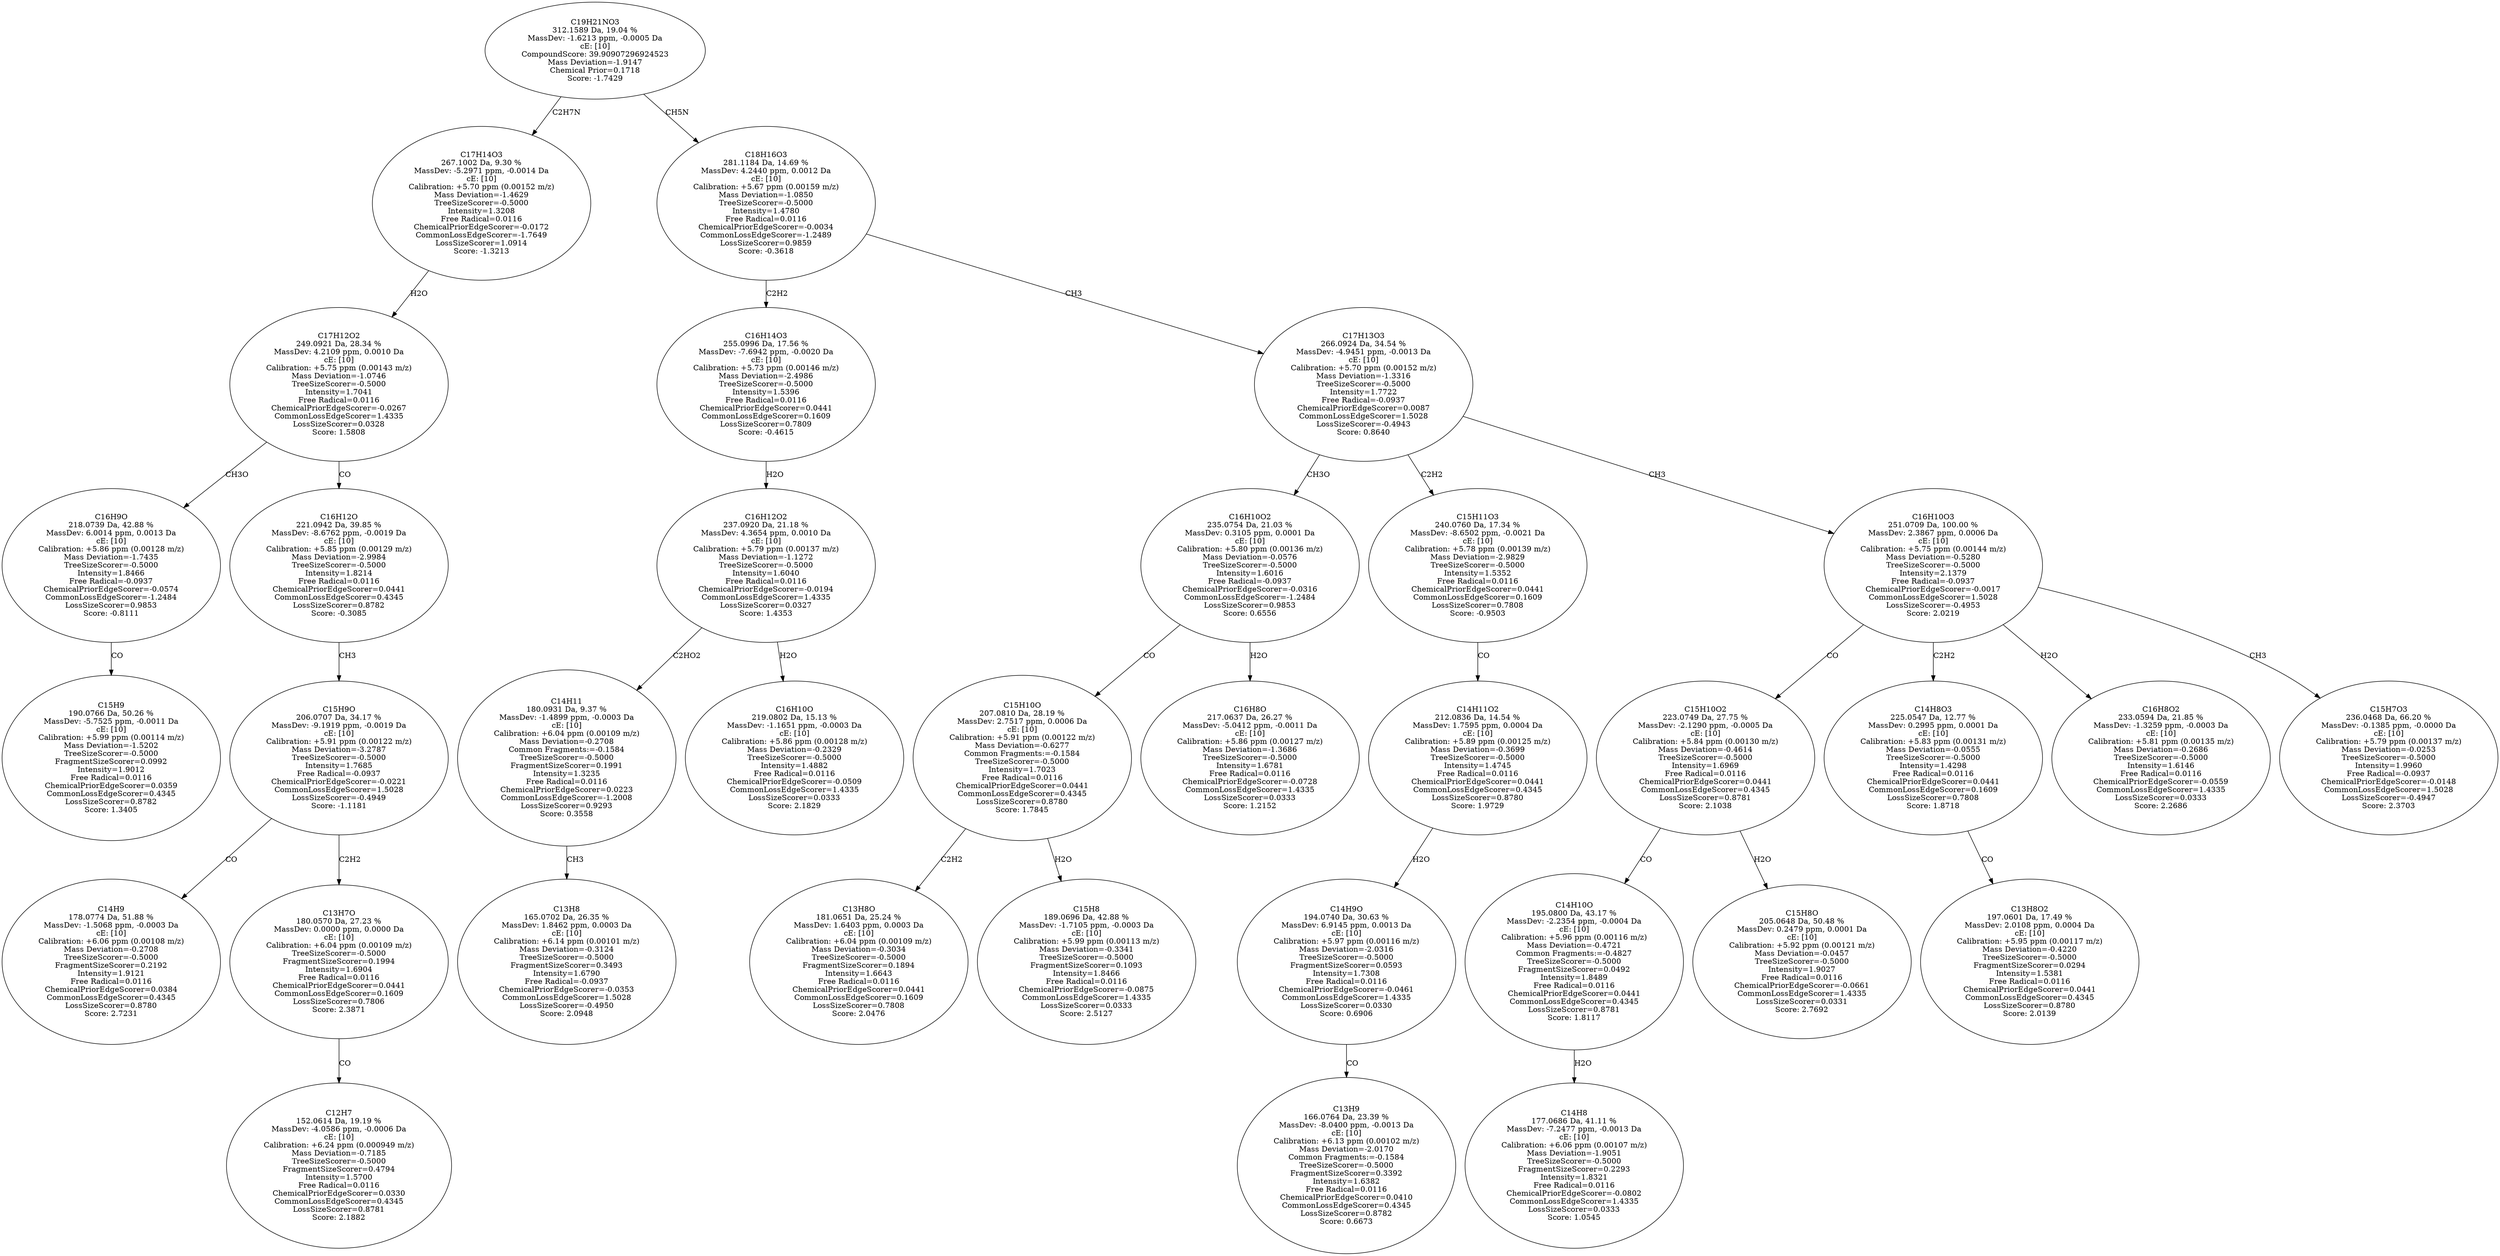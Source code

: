 strict digraph {
v1 [label="C15H9\n190.0766 Da, 50.26 %\nMassDev: -5.7525 ppm, -0.0011 Da\ncE: [10]\nCalibration: +5.99 ppm (0.00114 m/z)\nMass Deviation=-1.5202\nTreeSizeScorer=-0.5000\nFragmentSizeScorer=0.0992\nIntensity=1.9012\nFree Radical=0.0116\nChemicalPriorEdgeScorer=0.0359\nCommonLossEdgeScorer=0.4345\nLossSizeScorer=0.8782\nScore: 1.3405"];
v2 [label="C16H9O\n218.0739 Da, 42.88 %\nMassDev: 6.0014 ppm, 0.0013 Da\ncE: [10]\nCalibration: +5.86 ppm (0.00128 m/z)\nMass Deviation=-1.7435\nTreeSizeScorer=-0.5000\nIntensity=1.8466\nFree Radical=-0.0937\nChemicalPriorEdgeScorer=-0.0574\nCommonLossEdgeScorer=-1.2484\nLossSizeScorer=0.9853\nScore: -0.8111"];
v3 [label="C14H9\n178.0774 Da, 51.88 %\nMassDev: -1.5068 ppm, -0.0003 Da\ncE: [10]\nCalibration: +6.06 ppm (0.00108 m/z)\nMass Deviation=-0.2708\nTreeSizeScorer=-0.5000\nFragmentSizeScorer=0.2192\nIntensity=1.9121\nFree Radical=0.0116\nChemicalPriorEdgeScorer=0.0384\nCommonLossEdgeScorer=0.4345\nLossSizeScorer=0.8780\nScore: 2.7231"];
v4 [label="C12H7\n152.0614 Da, 19.19 %\nMassDev: -4.0586 ppm, -0.0006 Da\ncE: [10]\nCalibration: +6.24 ppm (0.000949 m/z)\nMass Deviation=-0.7185\nTreeSizeScorer=-0.5000\nFragmentSizeScorer=0.4794\nIntensity=1.5700\nFree Radical=0.0116\nChemicalPriorEdgeScorer=0.0330\nCommonLossEdgeScorer=0.4345\nLossSizeScorer=0.8781\nScore: 2.1882"];
v5 [label="C13H7O\n180.0570 Da, 27.23 %\nMassDev: 0.0000 ppm, 0.0000 Da\ncE: [10]\nCalibration: +6.04 ppm (0.00109 m/z)\nTreeSizeScorer=-0.5000\nFragmentSizeScorer=0.1994\nIntensity=1.6904\nFree Radical=0.0116\nChemicalPriorEdgeScorer=0.0441\nCommonLossEdgeScorer=0.1609\nLossSizeScorer=0.7806\nScore: 2.3871"];
v6 [label="C15H9O\n206.0707 Da, 34.17 %\nMassDev: -9.1919 ppm, -0.0019 Da\ncE: [10]\nCalibration: +5.91 ppm (0.00122 m/z)\nMass Deviation=-3.2787\nTreeSizeScorer=-0.5000\nIntensity=1.7685\nFree Radical=-0.0937\nChemicalPriorEdgeScorer=-0.0221\nCommonLossEdgeScorer=1.5028\nLossSizeScorer=-0.4949\nScore: -1.1181"];
v7 [label="C16H12O\n221.0942 Da, 39.85 %\nMassDev: -8.6762 ppm, -0.0019 Da\ncE: [10]\nCalibration: +5.85 ppm (0.00129 m/z)\nMass Deviation=-2.9984\nTreeSizeScorer=-0.5000\nIntensity=1.8214\nFree Radical=0.0116\nChemicalPriorEdgeScorer=0.0441\nCommonLossEdgeScorer=0.4345\nLossSizeScorer=0.8782\nScore: -0.3085"];
v8 [label="C17H12O2\n249.0921 Da, 28.34 %\nMassDev: 4.2109 ppm, 0.0010 Da\ncE: [10]\nCalibration: +5.75 ppm (0.00143 m/z)\nMass Deviation=-1.0746\nTreeSizeScorer=-0.5000\nIntensity=1.7041\nFree Radical=0.0116\nChemicalPriorEdgeScorer=-0.0267\nCommonLossEdgeScorer=1.4335\nLossSizeScorer=0.0328\nScore: 1.5808"];
v9 [label="C17H14O3\n267.1002 Da, 9.30 %\nMassDev: -5.2971 ppm, -0.0014 Da\ncE: [10]\nCalibration: +5.70 ppm (0.00152 m/z)\nMass Deviation=-1.4629\nTreeSizeScorer=-0.5000\nIntensity=1.3208\nFree Radical=0.0116\nChemicalPriorEdgeScorer=-0.0172\nCommonLossEdgeScorer=-1.7649\nLossSizeScorer=1.0914\nScore: -1.3213"];
v10 [label="C13H8\n165.0702 Da, 26.35 %\nMassDev: 1.8462 ppm, 0.0003 Da\ncE: [10]\nCalibration: +6.14 ppm (0.00101 m/z)\nMass Deviation=-0.3124\nTreeSizeScorer=-0.5000\nFragmentSizeScorer=0.3493\nIntensity=1.6790\nFree Radical=-0.0937\nChemicalPriorEdgeScorer=-0.0353\nCommonLossEdgeScorer=1.5028\nLossSizeScorer=-0.4950\nScore: 2.0948"];
v11 [label="C14H11\n180.0931 Da, 9.37 %\nMassDev: -1.4899 ppm, -0.0003 Da\ncE: [10]\nCalibration: +6.04 ppm (0.00109 m/z)\nMass Deviation=-0.2708\nCommon Fragments:=-0.1584\nTreeSizeScorer=-0.5000\nFragmentSizeScorer=0.1991\nIntensity=1.3235\nFree Radical=0.0116\nChemicalPriorEdgeScorer=0.0223\nCommonLossEdgeScorer=-1.2008\nLossSizeScorer=0.9293\nScore: 0.3558"];
v12 [label="C16H10O\n219.0802 Da, 15.13 %\nMassDev: -1.1651 ppm, -0.0003 Da\ncE: [10]\nCalibration: +5.86 ppm (0.00128 m/z)\nMass Deviation=-0.2329\nTreeSizeScorer=-0.5000\nIntensity=1.4882\nFree Radical=0.0116\nChemicalPriorEdgeScorer=-0.0509\nCommonLossEdgeScorer=1.4335\nLossSizeScorer=0.0333\nScore: 2.1829"];
v13 [label="C16H12O2\n237.0920 Da, 21.18 %\nMassDev: 4.3654 ppm, 0.0010 Da\ncE: [10]\nCalibration: +5.79 ppm (0.00137 m/z)\nMass Deviation=-1.1272\nTreeSizeScorer=-0.5000\nIntensity=1.6040\nFree Radical=0.0116\nChemicalPriorEdgeScorer=-0.0194\nCommonLossEdgeScorer=1.4335\nLossSizeScorer=0.0327\nScore: 1.4353"];
v14 [label="C16H14O3\n255.0996 Da, 17.56 %\nMassDev: -7.6942 ppm, -0.0020 Da\ncE: [10]\nCalibration: +5.73 ppm (0.00146 m/z)\nMass Deviation=-2.4986\nTreeSizeScorer=-0.5000\nIntensity=1.5396\nFree Radical=0.0116\nChemicalPriorEdgeScorer=0.0441\nCommonLossEdgeScorer=0.1609\nLossSizeScorer=0.7809\nScore: -0.4615"];
v15 [label="C13H8O\n181.0651 Da, 25.24 %\nMassDev: 1.6403 ppm, 0.0003 Da\ncE: [10]\nCalibration: +6.04 ppm (0.00109 m/z)\nMass Deviation=-0.3034\nTreeSizeScorer=-0.5000\nFragmentSizeScorer=0.1894\nIntensity=1.6643\nFree Radical=0.0116\nChemicalPriorEdgeScorer=0.0441\nCommonLossEdgeScorer=0.1609\nLossSizeScorer=0.7808\nScore: 2.0476"];
v16 [label="C15H8\n189.0696 Da, 42.88 %\nMassDev: -1.7105 ppm, -0.0003 Da\ncE: [10]\nCalibration: +5.99 ppm (0.00113 m/z)\nMass Deviation=-0.3341\nTreeSizeScorer=-0.5000\nFragmentSizeScorer=0.1093\nIntensity=1.8466\nFree Radical=0.0116\nChemicalPriorEdgeScorer=-0.0875\nCommonLossEdgeScorer=1.4335\nLossSizeScorer=0.0333\nScore: 2.5127"];
v17 [label="C15H10O\n207.0810 Da, 28.19 %\nMassDev: 2.7517 ppm, 0.0006 Da\ncE: [10]\nCalibration: +5.91 ppm (0.00122 m/z)\nMass Deviation=-0.6277\nCommon Fragments:=-0.1584\nTreeSizeScorer=-0.5000\nIntensity=1.7023\nFree Radical=0.0116\nChemicalPriorEdgeScorer=0.0441\nCommonLossEdgeScorer=0.4345\nLossSizeScorer=0.8780\nScore: 1.7845"];
v18 [label="C16H8O\n217.0637 Da, 26.27 %\nMassDev: -5.0412 ppm, -0.0011 Da\ncE: [10]\nCalibration: +5.86 ppm (0.00127 m/z)\nMass Deviation=-1.3686\nTreeSizeScorer=-0.5000\nIntensity=1.6781\nFree Radical=0.0116\nChemicalPriorEdgeScorer=-0.0728\nCommonLossEdgeScorer=1.4335\nLossSizeScorer=0.0333\nScore: 1.2152"];
v19 [label="C16H10O2\n235.0754 Da, 21.03 %\nMassDev: 0.3105 ppm, 0.0001 Da\ncE: [10]\nCalibration: +5.80 ppm (0.00136 m/z)\nMass Deviation=-0.0576\nTreeSizeScorer=-0.5000\nIntensity=1.6016\nFree Radical=-0.0937\nChemicalPriorEdgeScorer=-0.0316\nCommonLossEdgeScorer=-1.2484\nLossSizeScorer=0.9853\nScore: 0.6556"];
v20 [label="C13H9\n166.0764 Da, 23.39 %\nMassDev: -8.0400 ppm, -0.0013 Da\ncE: [10]\nCalibration: +6.13 ppm (0.00102 m/z)\nMass Deviation=-2.0170\nCommon Fragments:=-0.1584\nTreeSizeScorer=-0.5000\nFragmentSizeScorer=0.3392\nIntensity=1.6382\nFree Radical=0.0116\nChemicalPriorEdgeScorer=0.0410\nCommonLossEdgeScorer=0.4345\nLossSizeScorer=0.8782\nScore: 0.6673"];
v21 [label="C14H9O\n194.0740 Da, 30.63 %\nMassDev: 6.9145 ppm, 0.0013 Da\ncE: [10]\nCalibration: +5.97 ppm (0.00116 m/z)\nMass Deviation=-2.0316\nTreeSizeScorer=-0.5000\nFragmentSizeScorer=0.0593\nIntensity=1.7308\nFree Radical=0.0116\nChemicalPriorEdgeScorer=-0.0461\nCommonLossEdgeScorer=1.4335\nLossSizeScorer=0.0330\nScore: 0.6906"];
v22 [label="C14H11O2\n212.0836 Da, 14.54 %\nMassDev: 1.7595 ppm, 0.0004 Da\ncE: [10]\nCalibration: +5.89 ppm (0.00125 m/z)\nMass Deviation=-0.3699\nTreeSizeScorer=-0.5000\nIntensity=1.4745\nFree Radical=0.0116\nChemicalPriorEdgeScorer=0.0441\nCommonLossEdgeScorer=0.4345\nLossSizeScorer=0.8780\nScore: 1.9729"];
v23 [label="C15H11O3\n240.0760 Da, 17.34 %\nMassDev: -8.6502 ppm, -0.0021 Da\ncE: [10]\nCalibration: +5.78 ppm (0.00139 m/z)\nMass Deviation=-2.9829\nTreeSizeScorer=-0.5000\nIntensity=1.5352\nFree Radical=0.0116\nChemicalPriorEdgeScorer=0.0441\nCommonLossEdgeScorer=0.1609\nLossSizeScorer=0.7808\nScore: -0.9503"];
v24 [label="C14H8\n177.0686 Da, 41.11 %\nMassDev: -7.2477 ppm, -0.0013 Da\ncE: [10]\nCalibration: +6.06 ppm (0.00107 m/z)\nMass Deviation=-1.9051\nTreeSizeScorer=-0.5000\nFragmentSizeScorer=0.2293\nIntensity=1.8321\nFree Radical=0.0116\nChemicalPriorEdgeScorer=-0.0802\nCommonLossEdgeScorer=1.4335\nLossSizeScorer=0.0333\nScore: 1.0545"];
v25 [label="C14H10O\n195.0800 Da, 43.17 %\nMassDev: -2.2354 ppm, -0.0004 Da\ncE: [10]\nCalibration: +5.96 ppm (0.00116 m/z)\nMass Deviation=-0.4721\nCommon Fragments:=-0.4827\nTreeSizeScorer=-0.5000\nFragmentSizeScorer=0.0492\nIntensity=1.8489\nFree Radical=0.0116\nChemicalPriorEdgeScorer=0.0441\nCommonLossEdgeScorer=0.4345\nLossSizeScorer=0.8781\nScore: 1.8117"];
v26 [label="C15H8O\n205.0648 Da, 50.48 %\nMassDev: 0.2479 ppm, 0.0001 Da\ncE: [10]\nCalibration: +5.92 ppm (0.00121 m/z)\nMass Deviation=-0.0457\nTreeSizeScorer=-0.5000\nIntensity=1.9027\nFree Radical=0.0116\nChemicalPriorEdgeScorer=-0.0661\nCommonLossEdgeScorer=1.4335\nLossSizeScorer=0.0331\nScore: 2.7692"];
v27 [label="C15H10O2\n223.0749 Da, 27.75 %\nMassDev: -2.1290 ppm, -0.0005 Da\ncE: [10]\nCalibration: +5.84 ppm (0.00130 m/z)\nMass Deviation=-0.4614\nTreeSizeScorer=-0.5000\nIntensity=1.6969\nFree Radical=0.0116\nChemicalPriorEdgeScorer=0.0441\nCommonLossEdgeScorer=0.4345\nLossSizeScorer=0.8781\nScore: 2.1038"];
v28 [label="C13H8O2\n197.0601 Da, 17.49 %\nMassDev: 2.0108 ppm, 0.0004 Da\ncE: [10]\nCalibration: +5.95 ppm (0.00117 m/z)\nMass Deviation=-0.4220\nTreeSizeScorer=-0.5000\nFragmentSizeScorer=0.0294\nIntensity=1.5381\nFree Radical=0.0116\nChemicalPriorEdgeScorer=0.0441\nCommonLossEdgeScorer=0.4345\nLossSizeScorer=0.8780\nScore: 2.0139"];
v29 [label="C14H8O3\n225.0547 Da, 12.77 %\nMassDev: 0.2995 ppm, 0.0001 Da\ncE: [10]\nCalibration: +5.83 ppm (0.00131 m/z)\nMass Deviation=-0.0555\nTreeSizeScorer=-0.5000\nIntensity=1.4298\nFree Radical=0.0116\nChemicalPriorEdgeScorer=0.0441\nCommonLossEdgeScorer=0.1609\nLossSizeScorer=0.7808\nScore: 1.8718"];
v30 [label="C16H8O2\n233.0594 Da, 21.85 %\nMassDev: -1.3259 ppm, -0.0003 Da\ncE: [10]\nCalibration: +5.81 ppm (0.00135 m/z)\nMass Deviation=-0.2686\nTreeSizeScorer=-0.5000\nIntensity=1.6146\nFree Radical=0.0116\nChemicalPriorEdgeScorer=-0.0559\nCommonLossEdgeScorer=1.4335\nLossSizeScorer=0.0333\nScore: 2.2686"];
v31 [label="C15H7O3\n236.0468 Da, 66.20 %\nMassDev: -0.1385 ppm, -0.0000 Da\ncE: [10]\nCalibration: +5.79 ppm (0.00137 m/z)\nMass Deviation=-0.0253\nTreeSizeScorer=-0.5000\nIntensity=1.9960\nFree Radical=-0.0937\nChemicalPriorEdgeScorer=-0.0148\nCommonLossEdgeScorer=1.5028\nLossSizeScorer=-0.4947\nScore: 2.3703"];
v32 [label="C16H10O3\n251.0709 Da, 100.00 %\nMassDev: 2.3867 ppm, 0.0006 Da\ncE: [10]\nCalibration: +5.75 ppm (0.00144 m/z)\nMass Deviation=-0.5280\nTreeSizeScorer=-0.5000\nIntensity=2.1379\nFree Radical=-0.0937\nChemicalPriorEdgeScorer=-0.0017\nCommonLossEdgeScorer=1.5028\nLossSizeScorer=-0.4953\nScore: 2.0219"];
v33 [label="C17H13O3\n266.0924 Da, 34.54 %\nMassDev: -4.9451 ppm, -0.0013 Da\ncE: [10]\nCalibration: +5.70 ppm (0.00152 m/z)\nMass Deviation=-1.3316\nTreeSizeScorer=-0.5000\nIntensity=1.7722\nFree Radical=-0.0937\nChemicalPriorEdgeScorer=0.0087\nCommonLossEdgeScorer=1.5028\nLossSizeScorer=-0.4943\nScore: 0.8640"];
v34 [label="C18H16O3\n281.1184 Da, 14.69 %\nMassDev: 4.2440 ppm, 0.0012 Da\ncE: [10]\nCalibration: +5.67 ppm (0.00159 m/z)\nMass Deviation=-1.0850\nTreeSizeScorer=-0.5000\nIntensity=1.4780\nFree Radical=0.0116\nChemicalPriorEdgeScorer=-0.0034\nCommonLossEdgeScorer=-1.2489\nLossSizeScorer=0.9859\nScore: -0.3618"];
v35 [label="C19H21NO3\n312.1589 Da, 19.04 %\nMassDev: -1.6213 ppm, -0.0005 Da\ncE: [10]\nCompoundScore: 39.90907296924523\nMass Deviation=-1.9147\nChemical Prior=0.1718\nScore: -1.7429"];
v2 -> v1 [label="CO"];
v8 -> v2 [label="CH3O"];
v6 -> v3 [label="CO"];
v5 -> v4 [label="CO"];
v6 -> v5 [label="C2H2"];
v7 -> v6 [label="CH3"];
v8 -> v7 [label="CO"];
v9 -> v8 [label="H2O"];
v35 -> v9 [label="C2H7N"];
v11 -> v10 [label="CH3"];
v13 -> v11 [label="C2HO2"];
v13 -> v12 [label="H2O"];
v14 -> v13 [label="H2O"];
v34 -> v14 [label="C2H2"];
v17 -> v15 [label="C2H2"];
v17 -> v16 [label="H2O"];
v19 -> v17 [label="CO"];
v19 -> v18 [label="H2O"];
v33 -> v19 [label="CH3O"];
v21 -> v20 [label="CO"];
v22 -> v21 [label="H2O"];
v23 -> v22 [label="CO"];
v33 -> v23 [label="C2H2"];
v25 -> v24 [label="H2O"];
v27 -> v25 [label="CO"];
v27 -> v26 [label="H2O"];
v32 -> v27 [label="CO"];
v29 -> v28 [label="CO"];
v32 -> v29 [label="C2H2"];
v32 -> v30 [label="H2O"];
v32 -> v31 [label="CH3"];
v33 -> v32 [label="CH3"];
v34 -> v33 [label="CH3"];
v35 -> v34 [label="CH5N"];
}